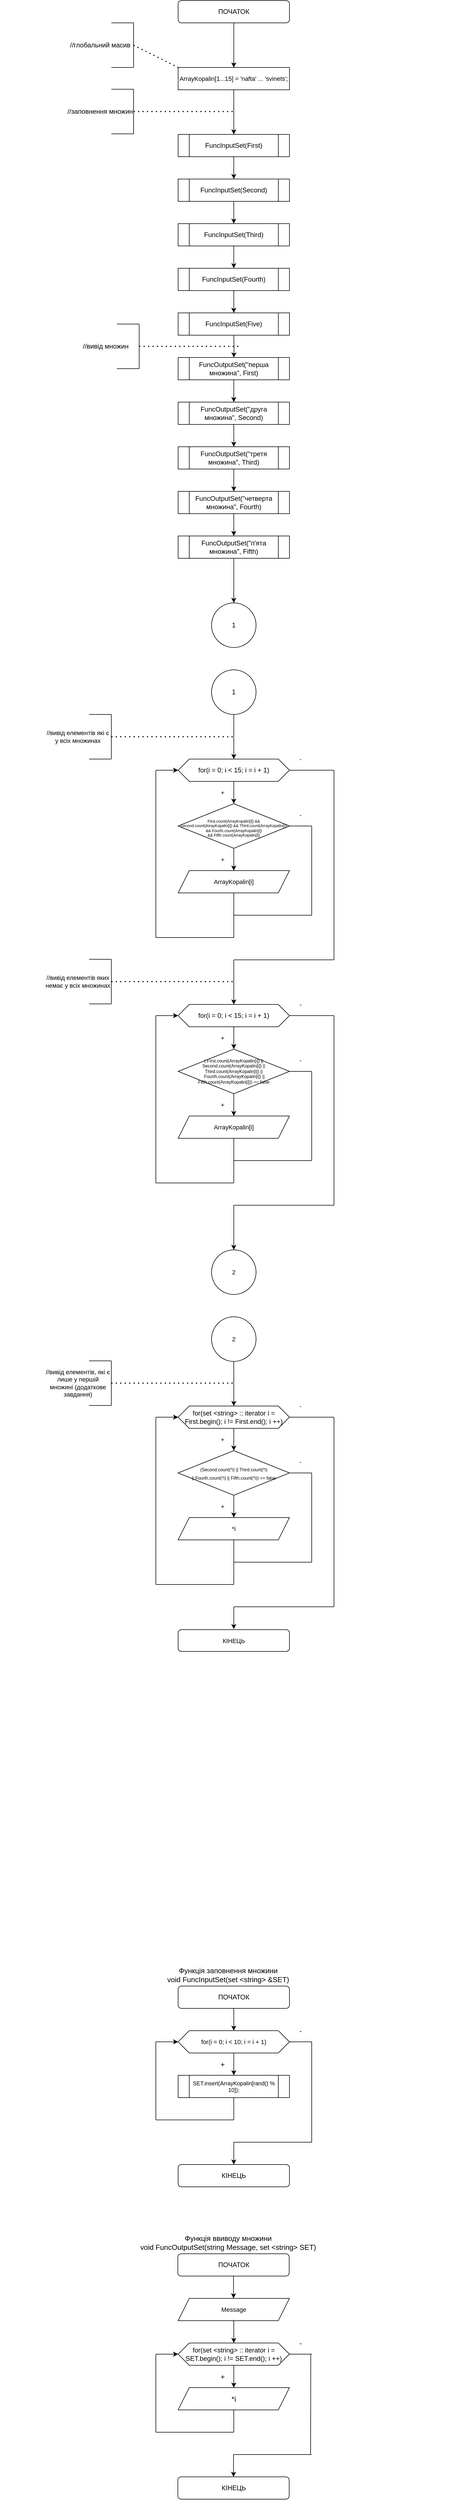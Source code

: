 <mxfile version="16.5.1" type="device"><diagram id="wjtMU99fQmnC5gO-hgIH" name="Страница 1"><mxGraphModel dx="868" dy="563" grid="1" gridSize="10" guides="1" tooltips="1" connect="1" arrows="1" fold="1" page="1" pageScale="1" pageWidth="827" pageHeight="1169" math="0" shadow="0"><root><mxCell id="0"/><mxCell id="1" parent="0"/><mxCell id="kI4xZEkKVTjMJrZmhJ6V-3" value="" style="edgeStyle=orthogonalEdgeStyle;rounded=0;orthogonalLoop=1;jettySize=auto;html=1;entryX=0.5;entryY=0;entryDx=0;entryDy=0;" parent="1" source="kI4xZEkKVTjMJrZmhJ6V-1" target="eCmz5y2ITKvxhubcYpPl-1" edge="1"><mxGeometry relative="1" as="geometry"><mxPoint x="420" y="80" as="targetPoint"/></mxGeometry></mxCell><mxCell id="kI4xZEkKVTjMJrZmhJ6V-1" value="ПОЧАТОК" style="rounded=1;whiteSpace=wrap;html=1;" parent="1" vertex="1"><mxGeometry x="320" width="200" height="40" as="geometry"/></mxCell><mxCell id="eCmz5y2ITKvxhubcYpPl-1" value="&lt;font style=&quot;font-size: 11px&quot;&gt;ArrayKopalin[1...15] = 'nafta' ... 'svinets';&lt;/font&gt;" style="rounded=0;whiteSpace=wrap;html=1;" parent="1" vertex="1"><mxGeometry x="320" y="120" width="200" height="40" as="geometry"/></mxCell><mxCell id="Uol3EoaGW0O-5FWvFjZ2-3" value="" style="edgeStyle=orthogonalEdgeStyle;rounded=0;orthogonalLoop=1;jettySize=auto;html=1;exitX=0.5;exitY=1;exitDx=0;exitDy=0;" parent="1" source="eCmz5y2ITKvxhubcYpPl-1" target="Uol3EoaGW0O-5FWvFjZ2-2" edge="1"><mxGeometry relative="1" as="geometry"><mxPoint x="420" y="200" as="sourcePoint"/></mxGeometry></mxCell><mxCell id="Uol3EoaGW0O-5FWvFjZ2-8" value="" style="edgeStyle=orthogonalEdgeStyle;rounded=0;orthogonalLoop=1;jettySize=auto;html=1;" parent="1" source="Uol3EoaGW0O-5FWvFjZ2-2" target="Uol3EoaGW0O-5FWvFjZ2-4" edge="1"><mxGeometry relative="1" as="geometry"/></mxCell><mxCell id="Uol3EoaGW0O-5FWvFjZ2-2" value="FuncInputSet(First)" style="shape=process;whiteSpace=wrap;html=1;backgroundOutline=1;" parent="1" vertex="1"><mxGeometry x="320" y="240" width="200" height="40" as="geometry"/></mxCell><mxCell id="Uol3EoaGW0O-5FWvFjZ2-9" value="" style="edgeStyle=orthogonalEdgeStyle;rounded=0;orthogonalLoop=1;jettySize=auto;html=1;" parent="1" source="Uol3EoaGW0O-5FWvFjZ2-4" target="Uol3EoaGW0O-5FWvFjZ2-5" edge="1"><mxGeometry relative="1" as="geometry"/></mxCell><mxCell id="Uol3EoaGW0O-5FWvFjZ2-4" value="FuncInputSet(Second)" style="shape=process;whiteSpace=wrap;html=1;backgroundOutline=1;" parent="1" vertex="1"><mxGeometry x="320" y="320" width="200" height="40" as="geometry"/></mxCell><mxCell id="Uol3EoaGW0O-5FWvFjZ2-10" value="" style="edgeStyle=orthogonalEdgeStyle;rounded=0;orthogonalLoop=1;jettySize=auto;html=1;" parent="1" source="Uol3EoaGW0O-5FWvFjZ2-5" target="Uol3EoaGW0O-5FWvFjZ2-6" edge="1"><mxGeometry relative="1" as="geometry"/></mxCell><mxCell id="Uol3EoaGW0O-5FWvFjZ2-5" value="FuncInputSet(Third)" style="shape=process;whiteSpace=wrap;html=1;backgroundOutline=1;" parent="1" vertex="1"><mxGeometry x="320" y="400" width="200" height="40" as="geometry"/></mxCell><mxCell id="Uol3EoaGW0O-5FWvFjZ2-11" value="" style="edgeStyle=orthogonalEdgeStyle;rounded=0;orthogonalLoop=1;jettySize=auto;html=1;" parent="1" source="Uol3EoaGW0O-5FWvFjZ2-6" target="Uol3EoaGW0O-5FWvFjZ2-7" edge="1"><mxGeometry relative="1" as="geometry"/></mxCell><mxCell id="Uol3EoaGW0O-5FWvFjZ2-6" value="FuncInputSet(Fourth)" style="shape=process;whiteSpace=wrap;html=1;backgroundOutline=1;" parent="1" vertex="1"><mxGeometry x="320" y="480" width="200" height="40" as="geometry"/></mxCell><mxCell id="Uol3EoaGW0O-5FWvFjZ2-7" value="FuncInputSet(Five)" style="shape=process;whiteSpace=wrap;html=1;backgroundOutline=1;" parent="1" vertex="1"><mxGeometry x="320" y="560" width="200" height="40" as="geometry"/></mxCell><mxCell id="Uol3EoaGW0O-5FWvFjZ2-12" value="" style="edgeStyle=orthogonalEdgeStyle;rounded=0;orthogonalLoop=1;jettySize=auto;html=1;" parent="1" target="Uol3EoaGW0O-5FWvFjZ2-14" edge="1"><mxGeometry relative="1" as="geometry"><mxPoint x="420" y="600" as="sourcePoint"/></mxGeometry></mxCell><mxCell id="Uol3EoaGW0O-5FWvFjZ2-13" value="" style="edgeStyle=orthogonalEdgeStyle;rounded=0;orthogonalLoop=1;jettySize=auto;html=1;" parent="1" source="Uol3EoaGW0O-5FWvFjZ2-14" target="Uol3EoaGW0O-5FWvFjZ2-16" edge="1"><mxGeometry relative="1" as="geometry"/></mxCell><mxCell id="Uol3EoaGW0O-5FWvFjZ2-14" value="FuncOutputSet(&quot;перша множина&quot;, First)" style="shape=process;whiteSpace=wrap;html=1;backgroundOutline=1;" parent="1" vertex="1"><mxGeometry x="320" y="640" width="200" height="40" as="geometry"/></mxCell><mxCell id="Uol3EoaGW0O-5FWvFjZ2-15" value="" style="edgeStyle=orthogonalEdgeStyle;rounded=0;orthogonalLoop=1;jettySize=auto;html=1;" parent="1" source="Uol3EoaGW0O-5FWvFjZ2-16" target="Uol3EoaGW0O-5FWvFjZ2-18" edge="1"><mxGeometry relative="1" as="geometry"/></mxCell><mxCell id="Uol3EoaGW0O-5FWvFjZ2-16" value="FuncOutputSet(&quot;друга множина&quot;, Second)" style="shape=process;whiteSpace=wrap;html=1;backgroundOutline=1;" parent="1" vertex="1"><mxGeometry x="320" y="720" width="200" height="40" as="geometry"/></mxCell><mxCell id="Uol3EoaGW0O-5FWvFjZ2-17" value="" style="edgeStyle=orthogonalEdgeStyle;rounded=0;orthogonalLoop=1;jettySize=auto;html=1;" parent="1" source="Uol3EoaGW0O-5FWvFjZ2-18" target="Uol3EoaGW0O-5FWvFjZ2-20" edge="1"><mxGeometry relative="1" as="geometry"/></mxCell><mxCell id="Uol3EoaGW0O-5FWvFjZ2-18" value="FuncOutputSet(&quot;третя множина&quot;, Third)" style="shape=process;whiteSpace=wrap;html=1;backgroundOutline=1;" parent="1" vertex="1"><mxGeometry x="320" y="800" width="200" height="40" as="geometry"/></mxCell><mxCell id="Uol3EoaGW0O-5FWvFjZ2-19" value="" style="edgeStyle=orthogonalEdgeStyle;rounded=0;orthogonalLoop=1;jettySize=auto;html=1;" parent="1" source="Uol3EoaGW0O-5FWvFjZ2-20" target="Uol3EoaGW0O-5FWvFjZ2-21" edge="1"><mxGeometry relative="1" as="geometry"/></mxCell><mxCell id="Uol3EoaGW0O-5FWvFjZ2-20" value="FuncOutputSet(&quot;четверта множина&quot;, Fourth)" style="shape=process;whiteSpace=wrap;html=1;backgroundOutline=1;" parent="1" vertex="1"><mxGeometry x="320" y="880" width="200" height="40" as="geometry"/></mxCell><mxCell id="Uol3EoaGW0O-5FWvFjZ2-23" value="" style="edgeStyle=orthogonalEdgeStyle;rounded=0;orthogonalLoop=1;jettySize=auto;html=1;" parent="1" source="Uol3EoaGW0O-5FWvFjZ2-21" target="Uol3EoaGW0O-5FWvFjZ2-22" edge="1"><mxGeometry relative="1" as="geometry"/></mxCell><mxCell id="Uol3EoaGW0O-5FWvFjZ2-21" value="FuncOutputSet(&quot;п'ята множина&quot;, Fifth)" style="shape=process;whiteSpace=wrap;html=1;backgroundOutline=1;" parent="1" vertex="1"><mxGeometry x="320" y="960" width="200" height="40" as="geometry"/></mxCell><mxCell id="Uol3EoaGW0O-5FWvFjZ2-22" value="1" style="ellipse;whiteSpace=wrap;html=1;aspect=fixed;" parent="1" vertex="1"><mxGeometry x="380" y="1080" width="80" height="80" as="geometry"/></mxCell><mxCell id="Uol3EoaGW0O-5FWvFjZ2-26" value="" style="edgeStyle=orthogonalEdgeStyle;rounded=0;orthogonalLoop=1;jettySize=auto;html=1;" parent="1" source="Uol3EoaGW0O-5FWvFjZ2-24" target="Uol3EoaGW0O-5FWvFjZ2-25" edge="1"><mxGeometry relative="1" as="geometry"/></mxCell><mxCell id="Uol3EoaGW0O-5FWvFjZ2-24" value="1" style="ellipse;whiteSpace=wrap;html=1;aspect=fixed;" parent="1" vertex="1"><mxGeometry x="380" y="1200" width="80" height="80" as="geometry"/></mxCell><mxCell id="Uol3EoaGW0O-5FWvFjZ2-28" value="" style="edgeStyle=orthogonalEdgeStyle;rounded=0;orthogonalLoop=1;jettySize=auto;html=1;" parent="1" source="Uol3EoaGW0O-5FWvFjZ2-25" target="Uol3EoaGW0O-5FWvFjZ2-27" edge="1"><mxGeometry relative="1" as="geometry"/></mxCell><mxCell id="Uol3EoaGW0O-5FWvFjZ2-25" value="for(i = 0; i &amp;lt; 15; i = i + 1)" style="shape=hexagon;perimeter=hexagonPerimeter2;whiteSpace=wrap;html=1;fixedSize=1;" parent="1" vertex="1"><mxGeometry x="320" y="1360" width="200" height="40" as="geometry"/></mxCell><mxCell id="Uol3EoaGW0O-5FWvFjZ2-30" value="" style="edgeStyle=orthogonalEdgeStyle;rounded=0;orthogonalLoop=1;jettySize=auto;html=1;fontSize=11;" parent="1" source="Uol3EoaGW0O-5FWvFjZ2-27" target="Uol3EoaGW0O-5FWvFjZ2-29" edge="1"><mxGeometry relative="1" as="geometry"/></mxCell><mxCell id="Uol3EoaGW0O-5FWvFjZ2-27" value="&lt;div style=&quot;font-size: 11px&quot;&gt;&lt;/div&gt;&lt;div style=&quot;font-size: 7px&quot;&gt;&lt;span&gt;&lt;br&gt;First.count(ArrayKopalin[i]) &amp;amp;&amp;amp; &lt;br&gt;Second.count(ArrayKopalin[i]) &amp;amp;&amp;amp;&amp;nbsp;&lt;/span&gt;&lt;span&gt;Third.count(ArrayKopalin[i]) &amp;amp;&amp;amp; Fourth.count(ArrayKopalin[i]) &lt;br&gt;&amp;amp;&amp;amp;&amp;nbsp;&lt;/span&gt;&lt;span&gt;Fifth.count(ArrayKopalin[i])&lt;/span&gt;&lt;/div&gt;" style="rhombus;whiteSpace=wrap;html=1;" parent="1" vertex="1"><mxGeometry x="320" y="1440" width="200" height="80" as="geometry"/></mxCell><mxCell id="Uol3EoaGW0O-5FWvFjZ2-29" value="ArrayKopalin[i]" style="shape=parallelogram;perimeter=parallelogramPerimeter;whiteSpace=wrap;html=1;fixedSize=1;fontSize=11;" parent="1" vertex="1"><mxGeometry x="320" y="1560" width="200" height="40" as="geometry"/></mxCell><mxCell id="Uol3EoaGW0O-5FWvFjZ2-31" value="" style="endArrow=none;html=1;rounded=0;fontSize=11;entryX=0.5;entryY=1;entryDx=0;entryDy=0;" parent="1" target="Uol3EoaGW0O-5FWvFjZ2-29" edge="1"><mxGeometry width="50" height="50" relative="1" as="geometry"><mxPoint x="420" y="1680" as="sourcePoint"/><mxPoint x="450" y="1670" as="targetPoint"/></mxGeometry></mxCell><mxCell id="Uol3EoaGW0O-5FWvFjZ2-32" value="" style="endArrow=none;html=1;rounded=0;fontSize=11;" parent="1" edge="1"><mxGeometry width="50" height="50" relative="1" as="geometry"><mxPoint x="420" y="1640" as="sourcePoint"/><mxPoint x="560" y="1640" as="targetPoint"/></mxGeometry></mxCell><mxCell id="Uol3EoaGW0O-5FWvFjZ2-33" value="" style="endArrow=none;html=1;rounded=0;fontSize=11;" parent="1" edge="1"><mxGeometry width="50" height="50" relative="1" as="geometry"><mxPoint x="560" y="1640" as="sourcePoint"/><mxPoint x="560" y="1480" as="targetPoint"/></mxGeometry></mxCell><mxCell id="Uol3EoaGW0O-5FWvFjZ2-34" value="" style="endArrow=none;html=1;rounded=0;fontSize=11;exitX=1;exitY=0.5;exitDx=0;exitDy=0;" parent="1" source="Uol3EoaGW0O-5FWvFjZ2-27" edge="1"><mxGeometry width="50" height="50" relative="1" as="geometry"><mxPoint x="570" y="1460" as="sourcePoint"/><mxPoint x="560" y="1480" as="targetPoint"/></mxGeometry></mxCell><mxCell id="Uol3EoaGW0O-5FWvFjZ2-35" value="" style="endArrow=classic;html=1;rounded=0;fontSize=11;entryX=0;entryY=0.5;entryDx=0;entryDy=0;" parent="1" target="Uol3EoaGW0O-5FWvFjZ2-25" edge="1"><mxGeometry width="50" height="50" relative="1" as="geometry"><mxPoint x="280" y="1380" as="sourcePoint"/><mxPoint x="250" y="1370" as="targetPoint"/></mxGeometry></mxCell><mxCell id="Uol3EoaGW0O-5FWvFjZ2-36" value="" style="endArrow=none;html=1;rounded=0;fontSize=11;" parent="1" edge="1"><mxGeometry width="50" height="50" relative="1" as="geometry"><mxPoint x="280" y="1680" as="sourcePoint"/><mxPoint x="280" y="1380" as="targetPoint"/></mxGeometry></mxCell><mxCell id="Uol3EoaGW0O-5FWvFjZ2-37" value="" style="endArrow=none;html=1;rounded=0;fontSize=11;" parent="1" edge="1"><mxGeometry width="50" height="50" relative="1" as="geometry"><mxPoint x="280" y="1680" as="sourcePoint"/><mxPoint x="420" y="1680" as="targetPoint"/></mxGeometry></mxCell><mxCell id="Uol3EoaGW0O-5FWvFjZ2-38" value="+" style="text;html=1;strokeColor=none;fillColor=none;align=center;verticalAlign=middle;whiteSpace=wrap;rounded=0;fontSize=11;" parent="1" vertex="1"><mxGeometry x="380" y="1520" width="40" height="40" as="geometry"/></mxCell><mxCell id="Uol3EoaGW0O-5FWvFjZ2-40" value="" style="endArrow=none;html=1;rounded=0;fontSize=11;exitX=1;exitY=0.5;exitDx=0;exitDy=0;" parent="1" source="Uol3EoaGW0O-5FWvFjZ2-25" edge="1"><mxGeometry width="50" height="50" relative="1" as="geometry"><mxPoint x="560" y="1410" as="sourcePoint"/><mxPoint x="600" y="1380" as="targetPoint"/></mxGeometry></mxCell><mxCell id="Uol3EoaGW0O-5FWvFjZ2-42" value="-" style="text;html=1;strokeColor=none;fillColor=none;align=center;verticalAlign=middle;whiteSpace=wrap;rounded=0;fontSize=11;" parent="1" vertex="1"><mxGeometry x="520" y="1440" width="40" height="40" as="geometry"/></mxCell><mxCell id="Uol3EoaGW0O-5FWvFjZ2-43" value="" style="endArrow=none;html=1;rounded=0;fontSize=11;" parent="1" edge="1"><mxGeometry width="50" height="50" relative="1" as="geometry"><mxPoint x="600" y="1720" as="sourcePoint"/><mxPoint x="600" y="1380" as="targetPoint"/></mxGeometry></mxCell><mxCell id="Uol3EoaGW0O-5FWvFjZ2-44" value="" style="endArrow=none;html=1;rounded=0;fontSize=11;" parent="1" edge="1"><mxGeometry width="50" height="50" relative="1" as="geometry"><mxPoint x="420" y="1720" as="sourcePoint"/><mxPoint x="600" y="1720" as="targetPoint"/></mxGeometry></mxCell><mxCell id="Uol3EoaGW0O-5FWvFjZ2-45" value="" style="endArrow=classic;html=1;rounded=0;fontSize=11;" parent="1" edge="1"><mxGeometry width="50" height="50" relative="1" as="geometry"><mxPoint x="420" y="1720" as="sourcePoint"/><mxPoint x="420" y="1800" as="targetPoint"/></mxGeometry></mxCell><mxCell id="Uol3EoaGW0O-5FWvFjZ2-46" value="" style="edgeStyle=orthogonalEdgeStyle;rounded=0;orthogonalLoop=1;jettySize=auto;html=1;" parent="1" source="Uol3EoaGW0O-5FWvFjZ2-47" target="Uol3EoaGW0O-5FWvFjZ2-49" edge="1"><mxGeometry relative="1" as="geometry"/></mxCell><mxCell id="Uol3EoaGW0O-5FWvFjZ2-47" value="for(i = 0; i &amp;lt; 15; i = i + 1)" style="shape=hexagon;perimeter=hexagonPerimeter2;whiteSpace=wrap;html=1;fixedSize=1;" parent="1" vertex="1"><mxGeometry x="320" y="1800" width="200" height="40" as="geometry"/></mxCell><mxCell id="Uol3EoaGW0O-5FWvFjZ2-48" value="" style="edgeStyle=orthogonalEdgeStyle;rounded=0;orthogonalLoop=1;jettySize=auto;html=1;fontSize=11;" parent="1" source="Uol3EoaGW0O-5FWvFjZ2-49" target="Uol3EoaGW0O-5FWvFjZ2-50" edge="1"><mxGeometry relative="1" as="geometry"/></mxCell><mxCell id="Uol3EoaGW0O-5FWvFjZ2-49" value="&lt;div style=&quot;font-size: 8px&quot;&gt;&lt;div&gt;&lt;span&gt;(&amp;nbsp;&lt;/span&gt;&lt;span&gt;First.count(ArrayKopalin[i]) || Second.count(ArrayKopalin[i]) || Third.count(ArrayKopalin[i]) ||&lt;/span&gt;&lt;span&gt;&amp;nbsp;Fourth.count(ArrayKopalin[i]) || Fifth.count(ArrayKopalin[i])&lt;/span&gt;&lt;span&gt;) == false&lt;/span&gt;&lt;/div&gt;&lt;/div&gt;" style="rhombus;whiteSpace=wrap;html=1;" parent="1" vertex="1"><mxGeometry x="320" y="1880" width="200" height="80" as="geometry"/></mxCell><mxCell id="Uol3EoaGW0O-5FWvFjZ2-50" value="ArrayKopalin[i]" style="shape=parallelogram;perimeter=parallelogramPerimeter;whiteSpace=wrap;html=1;fixedSize=1;fontSize=11;" parent="1" vertex="1"><mxGeometry x="320" y="2000" width="200" height="40" as="geometry"/></mxCell><mxCell id="Uol3EoaGW0O-5FWvFjZ2-51" value="" style="endArrow=none;html=1;rounded=0;fontSize=11;entryX=0.5;entryY=1;entryDx=0;entryDy=0;" parent="1" target="Uol3EoaGW0O-5FWvFjZ2-50" edge="1"><mxGeometry width="50" height="50" relative="1" as="geometry"><mxPoint x="420" y="2120" as="sourcePoint"/><mxPoint x="450" y="2110" as="targetPoint"/></mxGeometry></mxCell><mxCell id="Uol3EoaGW0O-5FWvFjZ2-52" value="" style="endArrow=none;html=1;rounded=0;fontSize=11;" parent="1" edge="1"><mxGeometry width="50" height="50" relative="1" as="geometry"><mxPoint x="420" y="2080" as="sourcePoint"/><mxPoint x="560" y="2080" as="targetPoint"/></mxGeometry></mxCell><mxCell id="Uol3EoaGW0O-5FWvFjZ2-53" value="" style="endArrow=none;html=1;rounded=0;fontSize=11;" parent="1" edge="1"><mxGeometry width="50" height="50" relative="1" as="geometry"><mxPoint x="560" y="2080" as="sourcePoint"/><mxPoint x="560" y="1920" as="targetPoint"/></mxGeometry></mxCell><mxCell id="Uol3EoaGW0O-5FWvFjZ2-54" value="" style="endArrow=none;html=1;rounded=0;fontSize=11;exitX=1;exitY=0.5;exitDx=0;exitDy=0;" parent="1" source="Uol3EoaGW0O-5FWvFjZ2-49" edge="1"><mxGeometry width="50" height="50" relative="1" as="geometry"><mxPoint x="570" y="1900" as="sourcePoint"/><mxPoint x="560" y="1920" as="targetPoint"/></mxGeometry></mxCell><mxCell id="Uol3EoaGW0O-5FWvFjZ2-55" value="" style="endArrow=classic;html=1;rounded=0;fontSize=11;entryX=0;entryY=0.5;entryDx=0;entryDy=0;" parent="1" target="Uol3EoaGW0O-5FWvFjZ2-47" edge="1"><mxGeometry width="50" height="50" relative="1" as="geometry"><mxPoint x="280" y="1820" as="sourcePoint"/><mxPoint x="250" y="1810" as="targetPoint"/></mxGeometry></mxCell><mxCell id="Uol3EoaGW0O-5FWvFjZ2-56" value="" style="endArrow=none;html=1;rounded=0;fontSize=11;" parent="1" edge="1"><mxGeometry width="50" height="50" relative="1" as="geometry"><mxPoint x="280" y="2120" as="sourcePoint"/><mxPoint x="280" y="1820" as="targetPoint"/></mxGeometry></mxCell><mxCell id="Uol3EoaGW0O-5FWvFjZ2-57" value="" style="endArrow=none;html=1;rounded=0;fontSize=11;" parent="1" edge="1"><mxGeometry width="50" height="50" relative="1" as="geometry"><mxPoint x="280" y="2120" as="sourcePoint"/><mxPoint x="420" y="2120" as="targetPoint"/></mxGeometry></mxCell><mxCell id="Uol3EoaGW0O-5FWvFjZ2-58" value="+" style="text;html=1;strokeColor=none;fillColor=none;align=center;verticalAlign=middle;whiteSpace=wrap;rounded=0;fontSize=11;" parent="1" vertex="1"><mxGeometry x="380" y="1960" width="40" height="40" as="geometry"/></mxCell><mxCell id="Uol3EoaGW0O-5FWvFjZ2-60" value="" style="endArrow=none;html=1;rounded=0;fontSize=11;exitX=1;exitY=0.5;exitDx=0;exitDy=0;" parent="1" source="Uol3EoaGW0O-5FWvFjZ2-47" edge="1"><mxGeometry width="50" height="50" relative="1" as="geometry"><mxPoint x="560" y="1850" as="sourcePoint"/><mxPoint x="600" y="1820" as="targetPoint"/></mxGeometry></mxCell><mxCell id="Uol3EoaGW0O-5FWvFjZ2-61" value="-" style="text;html=1;strokeColor=none;fillColor=none;align=center;verticalAlign=middle;whiteSpace=wrap;rounded=0;fontSize=11;" parent="1" vertex="1"><mxGeometry x="520" y="1880" width="40" height="40" as="geometry"/></mxCell><mxCell id="Uol3EoaGW0O-5FWvFjZ2-62" value="" style="endArrow=none;html=1;rounded=0;fontSize=11;" parent="1" edge="1"><mxGeometry width="50" height="50" relative="1" as="geometry"><mxPoint x="600" y="2160" as="sourcePoint"/><mxPoint x="600" y="1820" as="targetPoint"/></mxGeometry></mxCell><mxCell id="Uol3EoaGW0O-5FWvFjZ2-63" value="" style="endArrow=none;html=1;rounded=0;fontSize=11;" parent="1" edge="1"><mxGeometry width="50" height="50" relative="1" as="geometry"><mxPoint x="420" y="2160" as="sourcePoint"/><mxPoint x="600" y="2160" as="targetPoint"/></mxGeometry></mxCell><mxCell id="Uol3EoaGW0O-5FWvFjZ2-64" value="" style="endArrow=classic;html=1;rounded=0;fontSize=11;" parent="1" edge="1"><mxGeometry width="50" height="50" relative="1" as="geometry"><mxPoint x="420" y="2160" as="sourcePoint"/><mxPoint x="420" y="2240" as="targetPoint"/></mxGeometry></mxCell><mxCell id="Uol3EoaGW0O-5FWvFjZ2-65" value="" style="endArrow=none;dashed=1;html=1;dashPattern=1 3;strokeWidth=2;rounded=0;fontSize=11;" parent="1" edge="1"><mxGeometry width="50" height="50" relative="1" as="geometry"><mxPoint x="200" y="1320" as="sourcePoint"/><mxPoint x="420" y="1320" as="targetPoint"/></mxGeometry></mxCell><mxCell id="Uol3EoaGW0O-5FWvFjZ2-66" value="" style="endArrow=none;html=1;rounded=0;fontSize=11;" parent="1" edge="1"><mxGeometry width="50" height="50" relative="1" as="geometry"><mxPoint x="200" y="1360" as="sourcePoint"/><mxPoint x="200" y="1280" as="targetPoint"/></mxGeometry></mxCell><mxCell id="Uol3EoaGW0O-5FWvFjZ2-67" value="" style="endArrow=none;html=1;rounded=0;fontSize=11;" parent="1" edge="1"><mxGeometry width="50" height="50" relative="1" as="geometry"><mxPoint x="160" y="1360" as="sourcePoint"/><mxPoint x="200" y="1360" as="targetPoint"/></mxGeometry></mxCell><mxCell id="Uol3EoaGW0O-5FWvFjZ2-68" value="" style="endArrow=none;html=1;rounded=0;fontSize=11;" parent="1" edge="1"><mxGeometry width="50" height="50" relative="1" as="geometry"><mxPoint x="160" y="1280" as="sourcePoint"/><mxPoint x="200" y="1280" as="targetPoint"/></mxGeometry></mxCell><mxCell id="Uol3EoaGW0O-5FWvFjZ2-69" value="//вивід елементів які є у всіх множинах" style="text;html=1;strokeColor=none;fillColor=none;align=center;verticalAlign=middle;whiteSpace=wrap;rounded=0;fontSize=11;" parent="1" vertex="1"><mxGeometry x="80" y="1280" width="120" height="80" as="geometry"/></mxCell><mxCell id="Uol3EoaGW0O-5FWvFjZ2-70" value="" style="endArrow=none;dashed=1;html=1;dashPattern=1 3;strokeWidth=2;rounded=0;fontSize=11;" parent="1" edge="1"><mxGeometry width="50" height="50" relative="1" as="geometry"><mxPoint x="200" y="1759" as="sourcePoint"/><mxPoint x="420" y="1759" as="targetPoint"/></mxGeometry></mxCell><mxCell id="Uol3EoaGW0O-5FWvFjZ2-71" value="" style="endArrow=none;html=1;rounded=0;fontSize=11;" parent="1" edge="1"><mxGeometry width="50" height="50" relative="1" as="geometry"><mxPoint x="200" y="1799" as="sourcePoint"/><mxPoint x="200" y="1719" as="targetPoint"/></mxGeometry></mxCell><mxCell id="Uol3EoaGW0O-5FWvFjZ2-72" value="" style="endArrow=none;html=1;rounded=0;fontSize=11;" parent="1" edge="1"><mxGeometry width="50" height="50" relative="1" as="geometry"><mxPoint x="160" y="1799" as="sourcePoint"/><mxPoint x="200" y="1799" as="targetPoint"/></mxGeometry></mxCell><mxCell id="Uol3EoaGW0O-5FWvFjZ2-73" value="" style="endArrow=none;html=1;rounded=0;fontSize=11;" parent="1" edge="1"><mxGeometry width="50" height="50" relative="1" as="geometry"><mxPoint x="160" y="1719" as="sourcePoint"/><mxPoint x="200" y="1719" as="targetPoint"/></mxGeometry></mxCell><mxCell id="Uol3EoaGW0O-5FWvFjZ2-74" value="//вивід елементів яких немає у всіх множинах" style="text;html=1;strokeColor=none;fillColor=none;align=center;verticalAlign=middle;whiteSpace=wrap;rounded=0;fontSize=11;" parent="1" vertex="1"><mxGeometry x="80" y="1719" width="120" height="80" as="geometry"/></mxCell><mxCell id="Uol3EoaGW0O-5FWvFjZ2-75" value="2" style="ellipse;whiteSpace=wrap;html=1;aspect=fixed;fontSize=11;" parent="1" vertex="1"><mxGeometry x="380" y="2240" width="80" height="80" as="geometry"/></mxCell><mxCell id="Uol3EoaGW0O-5FWvFjZ2-76" value="2" style="ellipse;whiteSpace=wrap;html=1;aspect=fixed;fontSize=11;" parent="1" vertex="1"><mxGeometry x="380" y="2360" width="80" height="80" as="geometry"/></mxCell><mxCell id="Uol3EoaGW0O-5FWvFjZ2-77" value="" style="edgeStyle=orthogonalEdgeStyle;rounded=0;orthogonalLoop=1;jettySize=auto;html=1;" parent="1" source="Uol3EoaGW0O-5FWvFjZ2-78" target="Uol3EoaGW0O-5FWvFjZ2-80" edge="1"><mxGeometry relative="1" as="geometry"/></mxCell><mxCell id="Uol3EoaGW0O-5FWvFjZ2-78" value="for(set &amp;lt;string&amp;gt; :: iterator i = First.begin(); i != First.end(); i ++)" style="shape=hexagon;perimeter=hexagonPerimeter2;whiteSpace=wrap;html=1;fixedSize=1;" parent="1" vertex="1"><mxGeometry x="320" y="2520" width="200" height="40" as="geometry"/></mxCell><mxCell id="Uol3EoaGW0O-5FWvFjZ2-79" value="" style="edgeStyle=orthogonalEdgeStyle;rounded=0;orthogonalLoop=1;jettySize=auto;html=1;fontSize=11;" parent="1" source="Uol3EoaGW0O-5FWvFjZ2-80" target="Uol3EoaGW0O-5FWvFjZ2-81" edge="1"><mxGeometry relative="1" as="geometry"/></mxCell><mxCell id="Uol3EoaGW0O-5FWvFjZ2-80" value="&lt;div&gt;&lt;font style=&quot;font-size: 8px&quot;&gt;(Second.count(*i) || Third.count(*i) &lt;br&gt;|| Fourth.count(*i) || Fifth.count(*i)) == false&lt;/font&gt;&lt;br&gt;&lt;/div&gt;" style="rhombus;whiteSpace=wrap;html=1;" parent="1" vertex="1"><mxGeometry x="320" y="2600" width="200" height="80" as="geometry"/></mxCell><mxCell id="Uol3EoaGW0O-5FWvFjZ2-81" value="*i" style="shape=parallelogram;perimeter=parallelogramPerimeter;whiteSpace=wrap;html=1;fixedSize=1;fontSize=11;" parent="1" vertex="1"><mxGeometry x="320" y="2720" width="200" height="40" as="geometry"/></mxCell><mxCell id="Uol3EoaGW0O-5FWvFjZ2-82" value="" style="endArrow=none;html=1;rounded=0;fontSize=11;entryX=0.5;entryY=1;entryDx=0;entryDy=0;" parent="1" target="Uol3EoaGW0O-5FWvFjZ2-81" edge="1"><mxGeometry width="50" height="50" relative="1" as="geometry"><mxPoint x="420" y="2840" as="sourcePoint"/><mxPoint x="450" y="2830" as="targetPoint"/></mxGeometry></mxCell><mxCell id="Uol3EoaGW0O-5FWvFjZ2-83" value="" style="endArrow=none;html=1;rounded=0;fontSize=11;" parent="1" edge="1"><mxGeometry width="50" height="50" relative="1" as="geometry"><mxPoint x="420" y="2800" as="sourcePoint"/><mxPoint x="560" y="2800" as="targetPoint"/></mxGeometry></mxCell><mxCell id="Uol3EoaGW0O-5FWvFjZ2-84" value="" style="endArrow=none;html=1;rounded=0;fontSize=11;" parent="1" edge="1"><mxGeometry width="50" height="50" relative="1" as="geometry"><mxPoint x="560" y="2800" as="sourcePoint"/><mxPoint x="560" y="2640" as="targetPoint"/></mxGeometry></mxCell><mxCell id="Uol3EoaGW0O-5FWvFjZ2-85" value="" style="endArrow=none;html=1;rounded=0;fontSize=11;exitX=1;exitY=0.5;exitDx=0;exitDy=0;" parent="1" source="Uol3EoaGW0O-5FWvFjZ2-80" edge="1"><mxGeometry width="50" height="50" relative="1" as="geometry"><mxPoint x="570" y="2620" as="sourcePoint"/><mxPoint x="560" y="2640" as="targetPoint"/></mxGeometry></mxCell><mxCell id="Uol3EoaGW0O-5FWvFjZ2-86" value="" style="endArrow=classic;html=1;rounded=0;fontSize=11;entryX=0;entryY=0.5;entryDx=0;entryDy=0;" parent="1" target="Uol3EoaGW0O-5FWvFjZ2-78" edge="1"><mxGeometry width="50" height="50" relative="1" as="geometry"><mxPoint x="280" y="2540" as="sourcePoint"/><mxPoint x="250" y="2530" as="targetPoint"/></mxGeometry></mxCell><mxCell id="Uol3EoaGW0O-5FWvFjZ2-87" value="" style="endArrow=none;html=1;rounded=0;fontSize=11;" parent="1" edge="1"><mxGeometry width="50" height="50" relative="1" as="geometry"><mxPoint x="280" y="2840" as="sourcePoint"/><mxPoint x="280" y="2540" as="targetPoint"/></mxGeometry></mxCell><mxCell id="Uol3EoaGW0O-5FWvFjZ2-88" value="" style="endArrow=none;html=1;rounded=0;fontSize=11;" parent="1" edge="1"><mxGeometry width="50" height="50" relative="1" as="geometry"><mxPoint x="280" y="2840" as="sourcePoint"/><mxPoint x="420" y="2840" as="targetPoint"/></mxGeometry></mxCell><mxCell id="Uol3EoaGW0O-5FWvFjZ2-89" value="+" style="text;html=1;strokeColor=none;fillColor=none;align=center;verticalAlign=middle;whiteSpace=wrap;rounded=0;fontSize=11;" parent="1" vertex="1"><mxGeometry x="380" y="2680" width="40" height="40" as="geometry"/></mxCell><mxCell id="Uol3EoaGW0O-5FWvFjZ2-91" value="" style="endArrow=none;html=1;rounded=0;fontSize=11;exitX=1;exitY=0.5;exitDx=0;exitDy=0;" parent="1" source="Uol3EoaGW0O-5FWvFjZ2-78" edge="1"><mxGeometry width="50" height="50" relative="1" as="geometry"><mxPoint x="560" y="2570" as="sourcePoint"/><mxPoint x="600" y="2540" as="targetPoint"/></mxGeometry></mxCell><mxCell id="Uol3EoaGW0O-5FWvFjZ2-92" value="-" style="text;html=1;strokeColor=none;fillColor=none;align=center;verticalAlign=middle;whiteSpace=wrap;rounded=0;fontSize=11;" parent="1" vertex="1"><mxGeometry x="520" y="2600" width="40" height="40" as="geometry"/></mxCell><mxCell id="Uol3EoaGW0O-5FWvFjZ2-93" value="" style="endArrow=none;html=1;rounded=0;fontSize=11;" parent="1" edge="1"><mxGeometry width="50" height="50" relative="1" as="geometry"><mxPoint x="600" y="2880" as="sourcePoint"/><mxPoint x="600" y="2540" as="targetPoint"/></mxGeometry></mxCell><mxCell id="Uol3EoaGW0O-5FWvFjZ2-94" value="" style="endArrow=none;html=1;rounded=0;fontSize=11;" parent="1" edge="1"><mxGeometry width="50" height="50" relative="1" as="geometry"><mxPoint x="420" y="2880" as="sourcePoint"/><mxPoint x="600" y="2880" as="targetPoint"/></mxGeometry></mxCell><mxCell id="Uol3EoaGW0O-5FWvFjZ2-95" value="" style="endArrow=classic;html=1;rounded=0;fontSize=11;" parent="1" edge="1"><mxGeometry width="50" height="50" relative="1" as="geometry"><mxPoint x="420" y="2880" as="sourcePoint"/><mxPoint x="420" y="2920" as="targetPoint"/></mxGeometry></mxCell><mxCell id="Uol3EoaGW0O-5FWvFjZ2-96" value="" style="endArrow=classic;html=1;rounded=0;fontSize=11;" parent="1" edge="1"><mxGeometry width="50" height="50" relative="1" as="geometry"><mxPoint x="420" y="2440" as="sourcePoint"/><mxPoint x="420" y="2520" as="targetPoint"/></mxGeometry></mxCell><mxCell id="Uol3EoaGW0O-5FWvFjZ2-97" value="КІНЕЦЬ" style="rounded=1;whiteSpace=wrap;html=1;fontSize=11;" parent="1" vertex="1"><mxGeometry x="320" y="2921" width="200" height="39" as="geometry"/></mxCell><mxCell id="Uol3EoaGW0O-5FWvFjZ2-98" value="" style="endArrow=none;dashed=1;html=1;dashPattern=1 3;strokeWidth=2;rounded=0;fontSize=11;" parent="1" edge="1"><mxGeometry width="50" height="50" relative="1" as="geometry"><mxPoint x="200" y="2479" as="sourcePoint"/><mxPoint x="420" y="2479" as="targetPoint"/></mxGeometry></mxCell><mxCell id="Uol3EoaGW0O-5FWvFjZ2-99" value="" style="endArrow=none;html=1;rounded=0;fontSize=11;" parent="1" edge="1"><mxGeometry width="50" height="50" relative="1" as="geometry"><mxPoint x="200" y="2519" as="sourcePoint"/><mxPoint x="200" y="2439" as="targetPoint"/></mxGeometry></mxCell><mxCell id="Uol3EoaGW0O-5FWvFjZ2-100" value="" style="endArrow=none;html=1;rounded=0;fontSize=11;" parent="1" edge="1"><mxGeometry width="50" height="50" relative="1" as="geometry"><mxPoint x="160" y="2519" as="sourcePoint"/><mxPoint x="200" y="2519" as="targetPoint"/></mxGeometry></mxCell><mxCell id="Uol3EoaGW0O-5FWvFjZ2-101" value="" style="endArrow=none;html=1;rounded=0;fontSize=11;" parent="1" edge="1"><mxGeometry width="50" height="50" relative="1" as="geometry"><mxPoint x="160" y="2439" as="sourcePoint"/><mxPoint x="200" y="2439" as="targetPoint"/></mxGeometry></mxCell><mxCell id="Uol3EoaGW0O-5FWvFjZ2-102" value="//вивід елементів, які є лише у першій множині (додаткове завдання)" style="text;html=1;strokeColor=none;fillColor=none;align=center;verticalAlign=middle;whiteSpace=wrap;rounded=0;fontSize=11;" parent="1" vertex="1"><mxGeometry x="80" y="2439" width="120" height="80" as="geometry"/></mxCell><mxCell id="Uol3EoaGW0O-5FWvFjZ2-103" value="" style="edgeStyle=orthogonalEdgeStyle;rounded=0;orthogonalLoop=1;jettySize=auto;html=1;" parent="1" source="Uol3EoaGW0O-5FWvFjZ2-104" edge="1"><mxGeometry relative="1" as="geometry"><mxPoint x="420" y="3640" as="targetPoint"/></mxGeometry></mxCell><mxCell id="Uol3EoaGW0O-5FWvFjZ2-104" value="ПОЧАТОК" style="rounded=1;whiteSpace=wrap;html=1;" parent="1" vertex="1"><mxGeometry x="320" y="3560" width="200" height="40" as="geometry"/></mxCell><mxCell id="Uol3EoaGW0O-5FWvFjZ2-105" value="&lt;font style=&quot;font-size: 13px&quot;&gt;Функція заповнення множини&lt;br&gt;&lt;/font&gt;&lt;div style=&quot;font-size: 13px&quot;&gt;&lt;font style=&quot;font-size: 13px&quot;&gt;void FuncInputSet(set &amp;lt;string&amp;gt; &amp;amp;SET)&lt;/font&gt;&lt;/div&gt;" style="text;html=1;strokeColor=none;fillColor=none;align=center;verticalAlign=middle;whiteSpace=wrap;rounded=0;fontSize=11;" parent="1" vertex="1"><mxGeometry y="3520" width="820" height="40" as="geometry"/></mxCell><mxCell id="Uol3EoaGW0O-5FWvFjZ2-110" value="" style="edgeStyle=orthogonalEdgeStyle;rounded=0;orthogonalLoop=1;jettySize=auto;html=1;fontSize=11;" parent="1" source="Uol3EoaGW0O-5FWvFjZ2-106" edge="1"><mxGeometry relative="1" as="geometry"><mxPoint x="420" y="3720" as="targetPoint"/></mxGeometry></mxCell><mxCell id="Uol3EoaGW0O-5FWvFjZ2-106" value="for(i = 0; i &amp;lt; 10; i = i + 1)" style="shape=hexagon;perimeter=hexagonPerimeter2;whiteSpace=wrap;html=1;fixedSize=1;fontSize=11;" parent="1" vertex="1"><mxGeometry x="320" y="3640" width="200" height="40" as="geometry"/></mxCell><mxCell id="Uol3EoaGW0O-5FWvFjZ2-111" value="" style="endArrow=none;html=1;rounded=0;fontSize=11;entryX=0.5;entryY=1;entryDx=0;entryDy=0;" parent="1" edge="1"><mxGeometry width="50" height="50" relative="1" as="geometry"><mxPoint x="420" y="3800" as="sourcePoint"/><mxPoint x="420" y="3760" as="targetPoint"/></mxGeometry></mxCell><mxCell id="Uol3EoaGW0O-5FWvFjZ2-112" value="" style="endArrow=none;html=1;rounded=0;fontSize=11;" parent="1" edge="1"><mxGeometry width="50" height="50" relative="1" as="geometry"><mxPoint x="280" y="3800" as="sourcePoint"/><mxPoint x="420" y="3800" as="targetPoint"/></mxGeometry></mxCell><mxCell id="Uol3EoaGW0O-5FWvFjZ2-113" value="" style="endArrow=none;html=1;rounded=0;fontSize=11;" parent="1" edge="1"><mxGeometry width="50" height="50" relative="1" as="geometry"><mxPoint x="420" y="3840" as="sourcePoint"/><mxPoint x="560" y="3840" as="targetPoint"/></mxGeometry></mxCell><mxCell id="Uol3EoaGW0O-5FWvFjZ2-114" value="" style="endArrow=none;html=1;rounded=0;fontSize=11;" parent="1" edge="1"><mxGeometry width="50" height="50" relative="1" as="geometry"><mxPoint x="280" y="3800" as="sourcePoint"/><mxPoint x="280" y="3660" as="targetPoint"/></mxGeometry></mxCell><mxCell id="Uol3EoaGW0O-5FWvFjZ2-115" value="" style="endArrow=none;html=1;rounded=0;fontSize=11;" parent="1" edge="1"><mxGeometry width="50" height="50" relative="1" as="geometry"><mxPoint x="560" y="3840" as="sourcePoint"/><mxPoint x="560" y="3660" as="targetPoint"/></mxGeometry></mxCell><mxCell id="Uol3EoaGW0O-5FWvFjZ2-116" value="" style="endArrow=classic;html=1;rounded=0;fontSize=11;entryX=0;entryY=0.5;entryDx=0;entryDy=0;" parent="1" target="Uol3EoaGW0O-5FWvFjZ2-106" edge="1"><mxGeometry width="50" height="50" relative="1" as="geometry"><mxPoint x="280" y="3660" as="sourcePoint"/><mxPoint x="300" y="3610" as="targetPoint"/></mxGeometry></mxCell><mxCell id="Uol3EoaGW0O-5FWvFjZ2-117" value="" style="endArrow=none;html=1;rounded=0;fontSize=11;exitX=1;exitY=0.5;exitDx=0;exitDy=0;" parent="1" source="Uol3EoaGW0O-5FWvFjZ2-106" edge="1"><mxGeometry width="50" height="50" relative="1" as="geometry"><mxPoint x="520" y="3630" as="sourcePoint"/><mxPoint x="560" y="3660" as="targetPoint"/></mxGeometry></mxCell><mxCell id="Uol3EoaGW0O-5FWvFjZ2-118" value="" style="endArrow=classic;html=1;rounded=0;fontSize=11;" parent="1" edge="1"><mxGeometry width="50" height="50" relative="1" as="geometry"><mxPoint x="420" y="3840" as="sourcePoint"/><mxPoint x="420" y="3880" as="targetPoint"/></mxGeometry></mxCell><mxCell id="Uol3EoaGW0O-5FWvFjZ2-119" value="КІНЕЦЬ" style="rounded=1;whiteSpace=wrap;html=1;" parent="1" vertex="1"><mxGeometry x="320" y="3880" width="200" height="40" as="geometry"/></mxCell><mxCell id="Uol3EoaGW0O-5FWvFjZ2-120" value="" style="edgeStyle=orthogonalEdgeStyle;rounded=0;orthogonalLoop=1;jettySize=auto;html=1;" parent="1" source="Uol3EoaGW0O-5FWvFjZ2-121" edge="1"><mxGeometry relative="1" as="geometry"><mxPoint x="419.5" y="4120" as="targetPoint"/></mxGeometry></mxCell><mxCell id="Uol3EoaGW0O-5FWvFjZ2-121" value="ПОЧАТОК" style="rounded=1;whiteSpace=wrap;html=1;" parent="1" vertex="1"><mxGeometry x="319.5" y="4040" width="200" height="40" as="geometry"/></mxCell><mxCell id="Uol3EoaGW0O-5FWvFjZ2-122" value="&lt;font style=&quot;font-size: 13px&quot;&gt;Функція ввиводу множини&lt;br&gt;&lt;/font&gt;&lt;div style=&quot;font-size: 13px&quot;&gt;&lt;font style=&quot;font-size: 13px&quot;&gt;void FuncOutputSet&lt;span&gt;(&lt;/span&gt;&lt;span&gt;string Message,&amp;nbsp;&lt;/span&gt;&lt;span&gt;set &amp;lt;string&amp;gt; SET&lt;/span&gt;&lt;span&gt;)&lt;/span&gt;&lt;/font&gt;&lt;/div&gt;" style="text;html=1;strokeColor=none;fillColor=none;align=center;verticalAlign=middle;whiteSpace=wrap;rounded=0;fontSize=11;" parent="1" vertex="1"><mxGeometry y="4000" width="820" height="40" as="geometry"/></mxCell><mxCell id="Uol3EoaGW0O-5FWvFjZ2-133" value="" style="endArrow=classic;html=1;rounded=0;fontSize=11;" parent="1" edge="1"><mxGeometry width="50" height="50" relative="1" as="geometry"><mxPoint x="419.5" y="4400" as="sourcePoint"/><mxPoint x="419.5" y="4440" as="targetPoint"/></mxGeometry></mxCell><mxCell id="Uol3EoaGW0O-5FWvFjZ2-134" value="КІНЕЦЬ" style="rounded=1;whiteSpace=wrap;html=1;" parent="1" vertex="1"><mxGeometry x="319.5" y="4440" width="200" height="40" as="geometry"/></mxCell><mxCell id="Uol3EoaGW0O-5FWvFjZ2-137" value="" style="edgeStyle=orthogonalEdgeStyle;rounded=0;orthogonalLoop=1;jettySize=auto;html=1;fontSize=11;" parent="1" source="Uol3EoaGW0O-5FWvFjZ2-135" edge="1"><mxGeometry relative="1" as="geometry"><mxPoint x="420" y="4200" as="targetPoint"/></mxGeometry></mxCell><mxCell id="Uol3EoaGW0O-5FWvFjZ2-135" value="&lt;span&gt;Message&lt;/span&gt;" style="shape=parallelogram;perimeter=parallelogramPerimeter;whiteSpace=wrap;html=1;fixedSize=1;fontSize=11;" parent="1" vertex="1"><mxGeometry x="320" y="4120" width="200" height="40" as="geometry"/></mxCell><mxCell id="jn71aWaOa4Aq24Q_e55p-1" value="+" style="text;html=1;strokeColor=none;fillColor=none;align=center;verticalAlign=middle;whiteSpace=wrap;rounded=0;fontSize=11;" parent="1" vertex="1"><mxGeometry x="380" y="1840" width="40" height="40" as="geometry"/></mxCell><mxCell id="jn71aWaOa4Aq24Q_e55p-2" value="-" style="text;html=1;strokeColor=none;fillColor=none;align=center;verticalAlign=middle;whiteSpace=wrap;rounded=0;fontSize=11;" parent="1" vertex="1"><mxGeometry x="520" y="1780" width="40" height="40" as="geometry"/></mxCell><mxCell id="jn71aWaOa4Aq24Q_e55p-3" value="-" style="text;html=1;strokeColor=none;fillColor=none;align=center;verticalAlign=middle;whiteSpace=wrap;rounded=0;fontSize=11;" parent="1" vertex="1"><mxGeometry x="519.5" y="2500" width="40" height="40" as="geometry"/></mxCell><mxCell id="jn71aWaOa4Aq24Q_e55p-4" value="+" style="text;html=1;strokeColor=none;fillColor=none;align=center;verticalAlign=middle;whiteSpace=wrap;rounded=0;fontSize=11;" parent="1" vertex="1"><mxGeometry x="380" y="2560" width="40" height="40" as="geometry"/></mxCell><mxCell id="jn71aWaOa4Aq24Q_e55p-5" value="+" style="text;html=1;strokeColor=none;fillColor=none;align=center;verticalAlign=middle;whiteSpace=wrap;rounded=0;fontSize=11;" parent="1" vertex="1"><mxGeometry x="380" y="1400" width="40" height="40" as="geometry"/></mxCell><mxCell id="jn71aWaOa4Aq24Q_e55p-6" value="-" style="text;html=1;strokeColor=none;fillColor=none;align=center;verticalAlign=middle;whiteSpace=wrap;rounded=0;fontSize=11;" parent="1" vertex="1"><mxGeometry x="520" y="1340" width="40" height="40" as="geometry"/></mxCell><mxCell id="jn71aWaOa4Aq24Q_e55p-10" value="" style="edgeStyle=orthogonalEdgeStyle;rounded=0;orthogonalLoop=1;jettySize=auto;html=1;fontSize=13;" parent="1" source="jn71aWaOa4Aq24Q_e55p-8" target="jn71aWaOa4Aq24Q_e55p-9" edge="1"><mxGeometry relative="1" as="geometry"/></mxCell><mxCell id="jn71aWaOa4Aq24Q_e55p-8" value="for(set &amp;lt;string&amp;gt; :: iterator i = SET.begin(); i != SET.end(); i ++)" style="shape=hexagon;perimeter=hexagonPerimeter2;whiteSpace=wrap;html=1;fixedSize=1;" parent="1" vertex="1"><mxGeometry x="320" y="4200" width="200" height="40" as="geometry"/></mxCell><mxCell id="jn71aWaOa4Aq24Q_e55p-9" value="*i" style="shape=parallelogram;perimeter=parallelogramPerimeter;whiteSpace=wrap;html=1;fixedSize=1;fontSize=13;" parent="1" vertex="1"><mxGeometry x="320" y="4280" width="200" height="40" as="geometry"/></mxCell><mxCell id="jn71aWaOa4Aq24Q_e55p-11" value="" style="endArrow=none;html=1;rounded=0;fontSize=13;entryX=0.5;entryY=1;entryDx=0;entryDy=0;" parent="1" target="jn71aWaOa4Aq24Q_e55p-9" edge="1"><mxGeometry width="50" height="50" relative="1" as="geometry"><mxPoint x="420" y="4360" as="sourcePoint"/><mxPoint x="400" y="4380" as="targetPoint"/></mxGeometry></mxCell><mxCell id="jn71aWaOa4Aq24Q_e55p-12" value="" style="endArrow=none;html=1;rounded=0;fontSize=13;" parent="1" edge="1"><mxGeometry width="50" height="50" relative="1" as="geometry"><mxPoint x="280" y="4360" as="sourcePoint"/><mxPoint x="420" y="4360" as="targetPoint"/></mxGeometry></mxCell><mxCell id="jn71aWaOa4Aq24Q_e55p-13" value="" style="endArrow=none;html=1;rounded=0;fontSize=13;" parent="1" edge="1"><mxGeometry width="50" height="50" relative="1" as="geometry"><mxPoint x="280" y="4360" as="sourcePoint"/><mxPoint x="280" y="4220" as="targetPoint"/></mxGeometry></mxCell><mxCell id="jn71aWaOa4Aq24Q_e55p-14" value="" style="endArrow=classic;html=1;rounded=0;fontSize=13;entryX=0;entryY=0.5;entryDx=0;entryDy=0;" parent="1" target="jn71aWaOa4Aq24Q_e55p-8" edge="1"><mxGeometry width="50" height="50" relative="1" as="geometry"><mxPoint x="280" y="4220" as="sourcePoint"/><mxPoint x="290" y="4170" as="targetPoint"/></mxGeometry></mxCell><mxCell id="jn71aWaOa4Aq24Q_e55p-15" value="" style="endArrow=none;html=1;rounded=0;fontSize=13;exitX=1;exitY=0.5;exitDx=0;exitDy=0;" parent="1" source="jn71aWaOa4Aq24Q_e55p-8" edge="1"><mxGeometry width="50" height="50" relative="1" as="geometry"><mxPoint x="530" y="4240" as="sourcePoint"/><mxPoint x="560" y="4220" as="targetPoint"/></mxGeometry></mxCell><mxCell id="jn71aWaOa4Aq24Q_e55p-16" value="" style="endArrow=none;html=1;rounded=0;fontSize=13;" parent="1" edge="1"><mxGeometry width="50" height="50" relative="1" as="geometry"><mxPoint x="558" y="4400" as="sourcePoint"/><mxPoint x="558.32" y="4220" as="targetPoint"/></mxGeometry></mxCell><mxCell id="jn71aWaOa4Aq24Q_e55p-17" value="" style="endArrow=none;html=1;rounded=0;fontSize=13;" parent="1" edge="1"><mxGeometry width="50" height="50" relative="1" as="geometry"><mxPoint x="419.5" y="4400" as="sourcePoint"/><mxPoint x="559.5" y="4400" as="targetPoint"/></mxGeometry></mxCell><mxCell id="jn71aWaOa4Aq24Q_e55p-18" value="+" style="text;html=1;strokeColor=none;fillColor=none;align=center;verticalAlign=middle;whiteSpace=wrap;rounded=0;fontSize=13;" parent="1" vertex="1"><mxGeometry x="380" y="4240" width="40" height="39" as="geometry"/></mxCell><mxCell id="jn71aWaOa4Aq24Q_e55p-19" value="-" style="text;html=1;strokeColor=none;fillColor=none;align=center;verticalAlign=middle;whiteSpace=wrap;rounded=0;fontSize=13;" parent="1" vertex="1"><mxGeometry x="520" y="4180" width="40" height="39" as="geometry"/></mxCell><mxCell id="jn71aWaOa4Aq24Q_e55p-20" value="+" style="text;html=1;strokeColor=none;fillColor=none;align=center;verticalAlign=middle;whiteSpace=wrap;rounded=0;fontSize=13;" parent="1" vertex="1"><mxGeometry x="380" y="3680" width="40" height="39" as="geometry"/></mxCell><mxCell id="jn71aWaOa4Aq24Q_e55p-21" value="-" style="text;html=1;strokeColor=none;fillColor=none;align=center;verticalAlign=middle;whiteSpace=wrap;rounded=0;fontSize=13;" parent="1" vertex="1"><mxGeometry x="519.5" y="3620" width="40" height="39" as="geometry"/></mxCell><mxCell id="6RHN7xU1IFFau3PXZX6y-1" value="" style="endArrow=none;dashed=1;html=1;dashPattern=1 3;strokeWidth=2;rounded=0;entryX=0;entryY=0;entryDx=0;entryDy=0;" edge="1" parent="1" target="eCmz5y2ITKvxhubcYpPl-1"><mxGeometry width="50" height="50" relative="1" as="geometry"><mxPoint x="240" y="80" as="sourcePoint"/><mxPoint x="280" y="110" as="targetPoint"/></mxGeometry></mxCell><mxCell id="6RHN7xU1IFFau3PXZX6y-2" value="" style="endArrow=none;html=1;rounded=0;" edge="1" parent="1"><mxGeometry width="50" height="50" relative="1" as="geometry"><mxPoint x="240" y="120" as="sourcePoint"/><mxPoint x="240" y="40" as="targetPoint"/></mxGeometry></mxCell><mxCell id="6RHN7xU1IFFau3PXZX6y-3" value="" style="endArrow=none;html=1;rounded=0;" edge="1" parent="1"><mxGeometry width="50" height="50" relative="1" as="geometry"><mxPoint x="200" y="40" as="sourcePoint"/><mxPoint x="240" y="40" as="targetPoint"/></mxGeometry></mxCell><mxCell id="6RHN7xU1IFFau3PXZX6y-4" value="" style="endArrow=none;html=1;rounded=0;" edge="1" parent="1"><mxGeometry width="50" height="50" relative="1" as="geometry"><mxPoint x="200" y="120" as="sourcePoint"/><mxPoint x="240" y="120" as="targetPoint"/></mxGeometry></mxCell><mxCell id="6RHN7xU1IFFau3PXZX6y-5" value="//глобальний масив" style="text;html=1;strokeColor=none;fillColor=none;align=center;verticalAlign=middle;whiteSpace=wrap;rounded=0;" vertex="1" parent="1"><mxGeometry x="120" y="40" width="120" height="80" as="geometry"/></mxCell><mxCell id="6RHN7xU1IFFau3PXZX6y-6" value="" style="endArrow=none;dashed=1;html=1;dashPattern=1 3;strokeWidth=2;rounded=0;" edge="1" parent="1"><mxGeometry width="50" height="50" relative="1" as="geometry"><mxPoint x="240" y="199" as="sourcePoint"/><mxPoint x="420" y="199" as="targetPoint"/></mxGeometry></mxCell><mxCell id="6RHN7xU1IFFau3PXZX6y-7" value="" style="endArrow=none;html=1;rounded=0;" edge="1" parent="1"><mxGeometry width="50" height="50" relative="1" as="geometry"><mxPoint x="240" y="239" as="sourcePoint"/><mxPoint x="240" y="159" as="targetPoint"/></mxGeometry></mxCell><mxCell id="6RHN7xU1IFFau3PXZX6y-8" value="" style="endArrow=none;html=1;rounded=0;" edge="1" parent="1"><mxGeometry width="50" height="50" relative="1" as="geometry"><mxPoint x="200" y="159" as="sourcePoint"/><mxPoint x="240" y="159" as="targetPoint"/></mxGeometry></mxCell><mxCell id="6RHN7xU1IFFau3PXZX6y-9" value="" style="endArrow=none;html=1;rounded=0;" edge="1" parent="1"><mxGeometry width="50" height="50" relative="1" as="geometry"><mxPoint x="200" y="239" as="sourcePoint"/><mxPoint x="240" y="239" as="targetPoint"/></mxGeometry></mxCell><mxCell id="6RHN7xU1IFFau3PXZX6y-10" value="//заповнення множин" style="text;html=1;strokeColor=none;fillColor=none;align=center;verticalAlign=middle;whiteSpace=wrap;rounded=0;" vertex="1" parent="1"><mxGeometry x="120" y="159" width="120" height="80" as="geometry"/></mxCell><mxCell id="6RHN7xU1IFFau3PXZX6y-11" value="" style="endArrow=none;dashed=1;html=1;dashPattern=1 3;strokeWidth=2;rounded=0;" edge="1" parent="1"><mxGeometry width="50" height="50" relative="1" as="geometry"><mxPoint x="250" y="620" as="sourcePoint"/><mxPoint x="430" y="620" as="targetPoint"/></mxGeometry></mxCell><mxCell id="6RHN7xU1IFFau3PXZX6y-12" value="" style="endArrow=none;html=1;rounded=0;" edge="1" parent="1"><mxGeometry width="50" height="50" relative="1" as="geometry"><mxPoint x="250" y="660" as="sourcePoint"/><mxPoint x="250" y="580" as="targetPoint"/></mxGeometry></mxCell><mxCell id="6RHN7xU1IFFau3PXZX6y-13" value="" style="endArrow=none;html=1;rounded=0;" edge="1" parent="1"><mxGeometry width="50" height="50" relative="1" as="geometry"><mxPoint x="210" y="580" as="sourcePoint"/><mxPoint x="250" y="580" as="targetPoint"/></mxGeometry></mxCell><mxCell id="6RHN7xU1IFFau3PXZX6y-14" value="" style="endArrow=none;html=1;rounded=0;" edge="1" parent="1"><mxGeometry width="50" height="50" relative="1" as="geometry"><mxPoint x="210" y="660" as="sourcePoint"/><mxPoint x="250" y="660" as="targetPoint"/></mxGeometry></mxCell><mxCell id="6RHN7xU1IFFau3PXZX6y-15" value="//вивід множин" style="text;html=1;strokeColor=none;fillColor=none;align=center;verticalAlign=middle;whiteSpace=wrap;rounded=0;" vertex="1" parent="1"><mxGeometry x="130" y="580" width="120" height="80" as="geometry"/></mxCell><mxCell id="6RHN7xU1IFFau3PXZX6y-16" value="&lt;span&gt;&lt;font style=&quot;font-size: 10px&quot;&gt;SET.insert(ArrayKopalin[rand() % 10]);&lt;/font&gt;&lt;/span&gt;" style="shape=process;whiteSpace=wrap;html=1;backgroundOutline=1;fontSize=8;" vertex="1" parent="1"><mxGeometry x="320" y="3720" width="200" height="40" as="geometry"/></mxCell></root></mxGraphModel></diagram></mxfile>